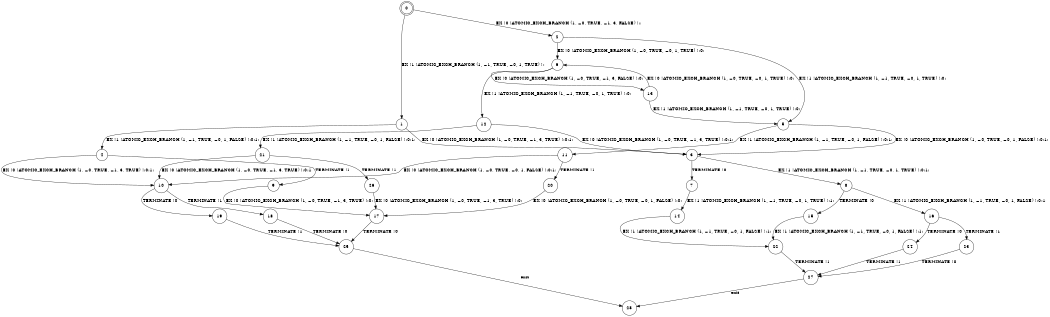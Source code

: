 digraph BCG {
size = "7, 10.5";
center = TRUE;
node [shape = circle];
0 [peripheries = 2];
0 -> 1 [label = "EX !1 !ATOMIC_EXCH_BRANCH (1, +1, TRUE, +0, 1, TRUE) !::"];
0 -> 2 [label = "EX !0 !ATOMIC_EXCH_BRANCH (1, +0, TRUE, +1, 3, FALSE) !::"];
1 -> 3 [label = "EX !0 !ATOMIC_EXCH_BRANCH (1, +0, TRUE, +1, 3, TRUE) !:0:1:"];
1 -> 4 [label = "EX !1 !ATOMIC_EXCH_BRANCH (1, +1, TRUE, +0, 1, FALSE) !:0:1:"];
2 -> 5 [label = "EX !1 !ATOMIC_EXCH_BRANCH (1, +1, TRUE, +0, 1, TRUE) !:0:"];
2 -> 6 [label = "EX !0 !ATOMIC_EXCH_BRANCH (1, +0, TRUE, +0, 1, TRUE) !:0:"];
3 -> 7 [label = "TERMINATE !0"];
3 -> 8 [label = "EX !1 !ATOMIC_EXCH_BRANCH (1, +1, TRUE, +0, 1, TRUE) !:0:1:"];
4 -> 9 [label = "TERMINATE !1"];
4 -> 10 [label = "EX !0 !ATOMIC_EXCH_BRANCH (1, +0, TRUE, +1, 3, TRUE) !:0:1:"];
5 -> 11 [label = "EX !1 !ATOMIC_EXCH_BRANCH (1, +1, TRUE, +0, 1, FALSE) !:0:1:"];
5 -> 3 [label = "EX !0 !ATOMIC_EXCH_BRANCH (1, +0, TRUE, +0, 1, FALSE) !:0:1:"];
6 -> 12 [label = "EX !1 !ATOMIC_EXCH_BRANCH (1, +1, TRUE, +0, 1, TRUE) !:0:"];
6 -> 13 [label = "EX !0 !ATOMIC_EXCH_BRANCH (1, +0, TRUE, +1, 3, FALSE) !:0:"];
7 -> 14 [label = "EX !1 !ATOMIC_EXCH_BRANCH (1, +1, TRUE, +0, 1, TRUE) !:1:"];
8 -> 15 [label = "TERMINATE !0"];
8 -> 16 [label = "EX !1 !ATOMIC_EXCH_BRANCH (1, +1, TRUE, +0, 1, FALSE) !:0:1:"];
9 -> 17 [label = "EX !0 !ATOMIC_EXCH_BRANCH (1, +0, TRUE, +1, 3, TRUE) !:0:"];
10 -> 18 [label = "TERMINATE !1"];
10 -> 19 [label = "TERMINATE !0"];
11 -> 20 [label = "TERMINATE !1"];
11 -> 10 [label = "EX !0 !ATOMIC_EXCH_BRANCH (1, +0, TRUE, +0, 1, FALSE) !:0:1:"];
12 -> 21 [label = "EX !1 !ATOMIC_EXCH_BRANCH (1, +1, TRUE, +0, 1, FALSE) !:0:1:"];
12 -> 3 [label = "EX !0 !ATOMIC_EXCH_BRANCH (1, +0, TRUE, +1, 3, TRUE) !:0:1:"];
13 -> 5 [label = "EX !1 !ATOMIC_EXCH_BRANCH (1, +1, TRUE, +0, 1, TRUE) !:0:"];
13 -> 6 [label = "EX !0 !ATOMIC_EXCH_BRANCH (1, +0, TRUE, +0, 1, TRUE) !:0:"];
14 -> 22 [label = "EX !1 !ATOMIC_EXCH_BRANCH (1, +1, TRUE, +0, 1, FALSE) !:1:"];
15 -> 22 [label = "EX !1 !ATOMIC_EXCH_BRANCH (1, +1, TRUE, +0, 1, FALSE) !:1:"];
16 -> 23 [label = "TERMINATE !1"];
16 -> 24 [label = "TERMINATE !0"];
17 -> 25 [label = "TERMINATE !0"];
18 -> 25 [label = "TERMINATE !0"];
19 -> 25 [label = "TERMINATE !1"];
20 -> 17 [label = "EX !0 !ATOMIC_EXCH_BRANCH (1, +0, TRUE, +0, 1, FALSE) !:0:"];
21 -> 26 [label = "TERMINATE !1"];
21 -> 10 [label = "EX !0 !ATOMIC_EXCH_BRANCH (1, +0, TRUE, +1, 3, TRUE) !:0:1:"];
22 -> 27 [label = "TERMINATE !1"];
23 -> 27 [label = "TERMINATE !0"];
24 -> 27 [label = "TERMINATE !1"];
25 -> 28 [label = "exit"];
26 -> 17 [label = "EX !0 !ATOMIC_EXCH_BRANCH (1, +0, TRUE, +1, 3, TRUE) !:0:"];
27 -> 28 [label = "exit"];
}
